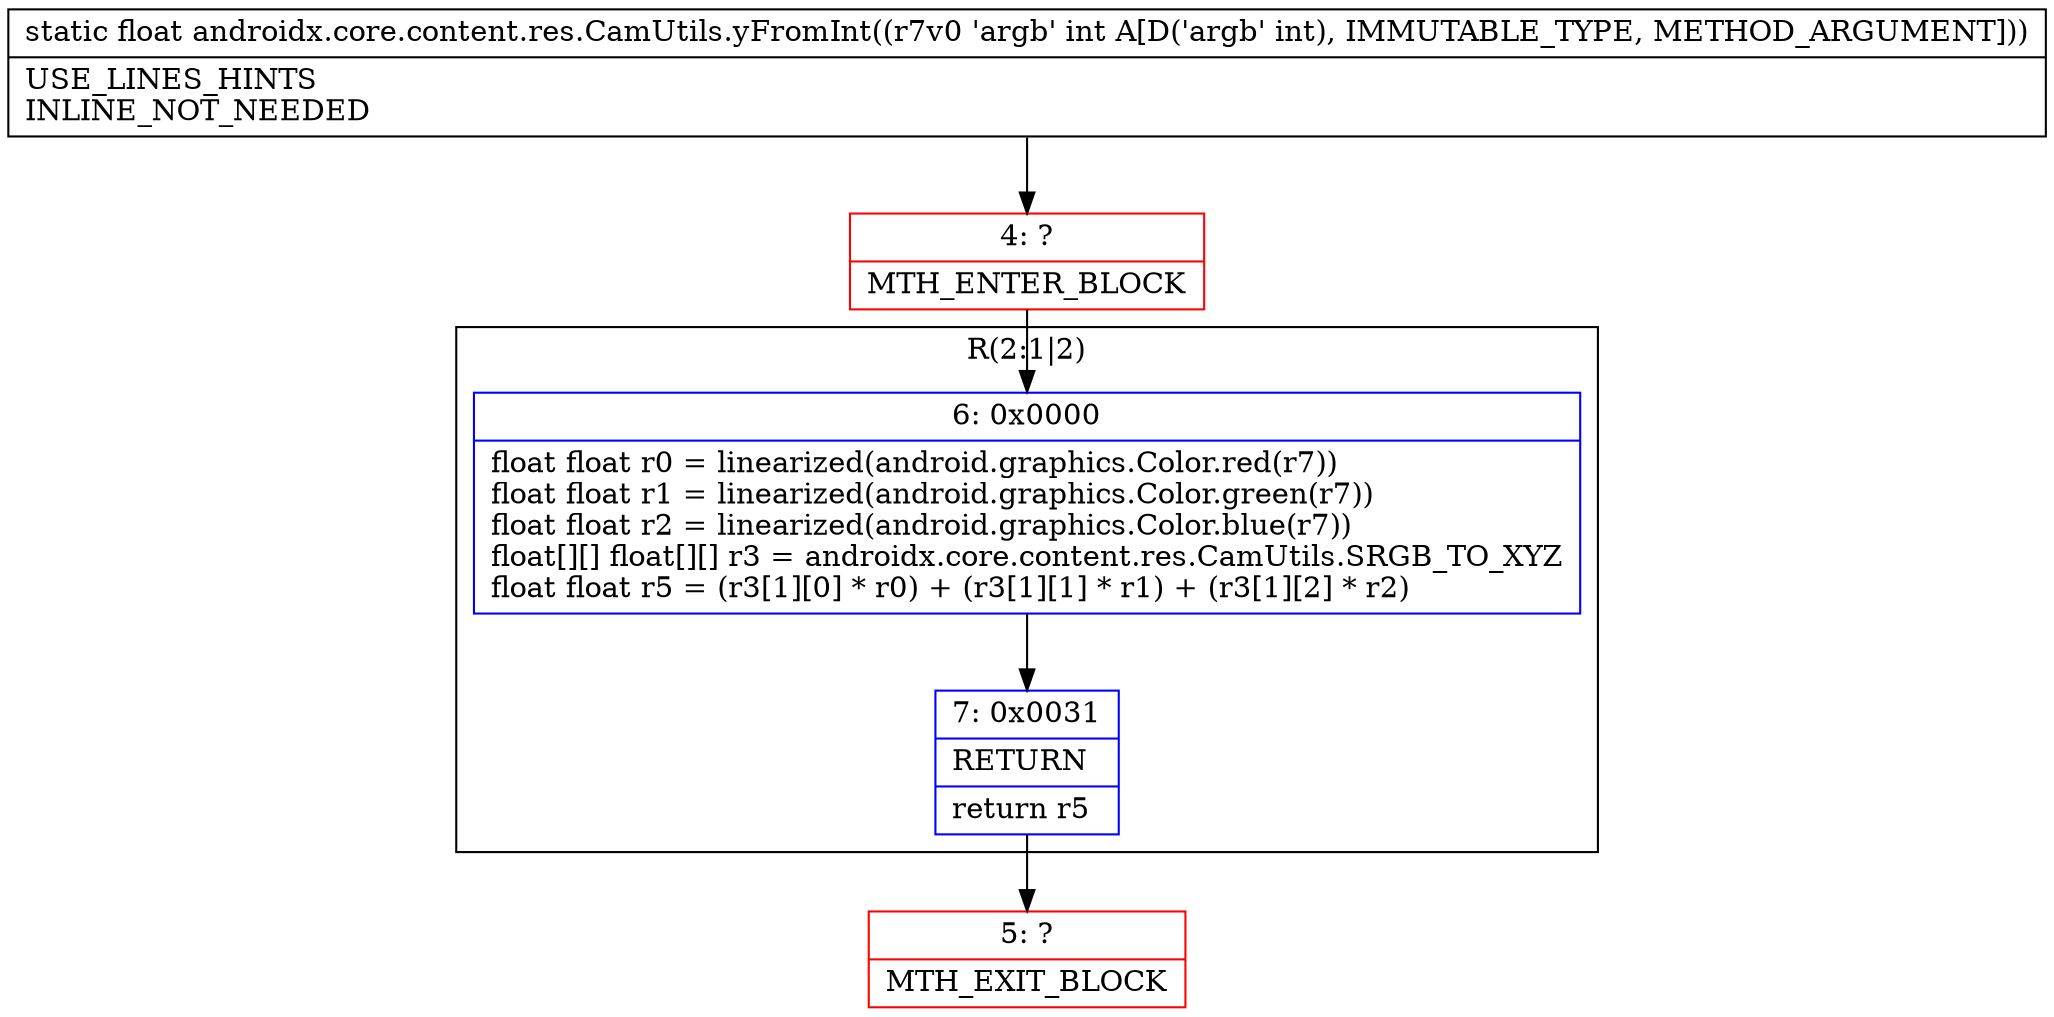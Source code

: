 digraph "CFG forandroidx.core.content.res.CamUtils.yFromInt(I)F" {
subgraph cluster_Region_505229677 {
label = "R(2:1|2)";
node [shape=record,color=blue];
Node_6 [shape=record,label="{6\:\ 0x0000|float float r0 = linearized(android.graphics.Color.red(r7))\lfloat float r1 = linearized(android.graphics.Color.green(r7))\lfloat float r2 = linearized(android.graphics.Color.blue(r7))\lfloat[][] float[][] r3 = androidx.core.content.res.CamUtils.SRGB_TO_XYZ\lfloat float r5 = (r3[1][0] * r0) + (r3[1][1] * r1) + (r3[1][2] * r2)\l}"];
Node_7 [shape=record,label="{7\:\ 0x0031|RETURN\l|return r5\l}"];
}
Node_4 [shape=record,color=red,label="{4\:\ ?|MTH_ENTER_BLOCK\l}"];
Node_5 [shape=record,color=red,label="{5\:\ ?|MTH_EXIT_BLOCK\l}"];
MethodNode[shape=record,label="{static float androidx.core.content.res.CamUtils.yFromInt((r7v0 'argb' int A[D('argb' int), IMMUTABLE_TYPE, METHOD_ARGUMENT]))  | USE_LINES_HINTS\lINLINE_NOT_NEEDED\l}"];
MethodNode -> Node_4;Node_6 -> Node_7;
Node_7 -> Node_5;
Node_4 -> Node_6;
}

